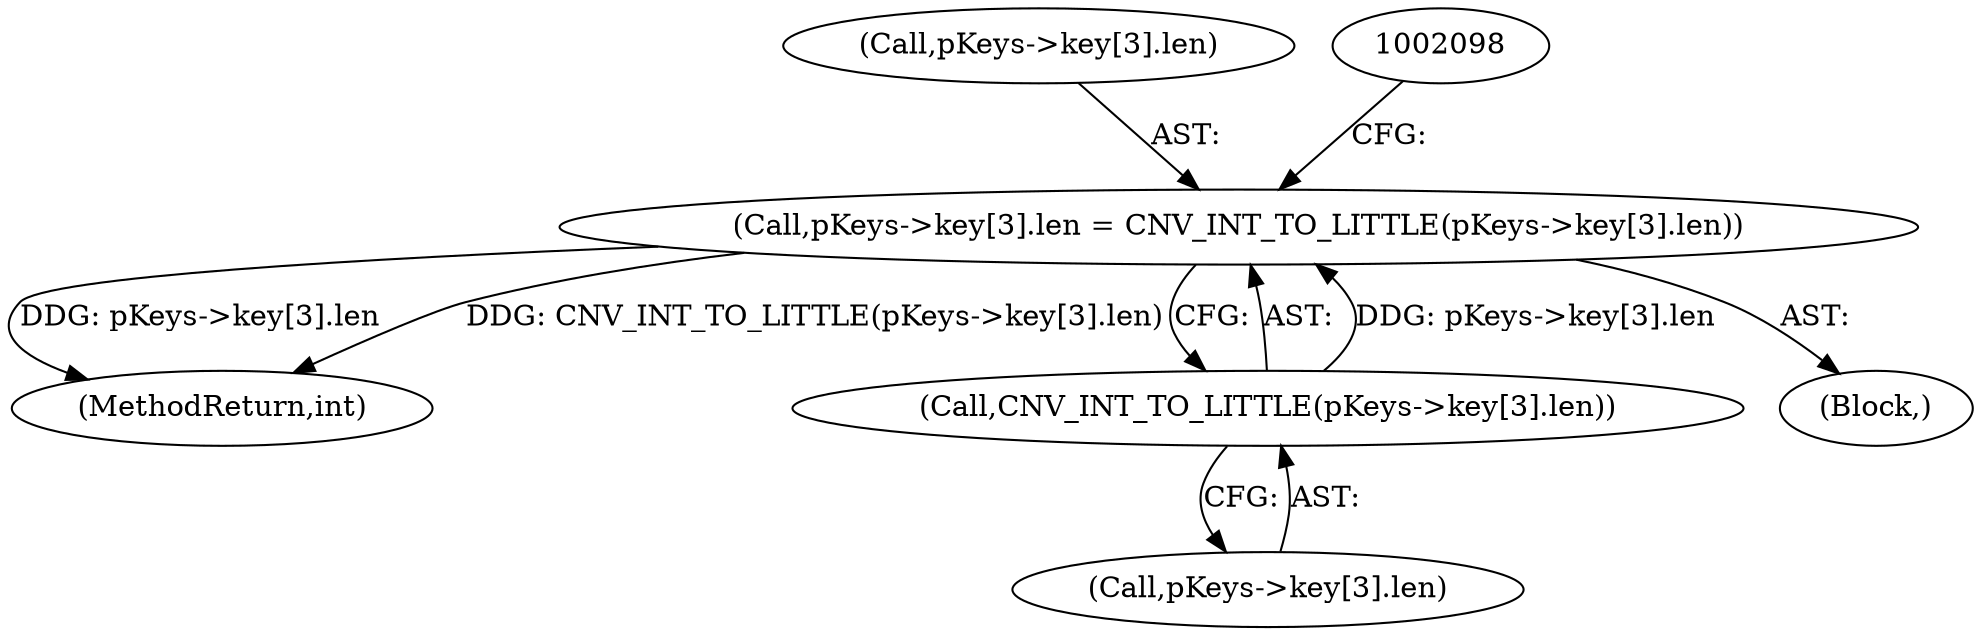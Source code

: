 digraph "0_linux_b5e2f339865fb443107e5b10603e53bbc92dc054_0@array" {
"1002080" [label="(Call,pKeys->key[3].len = CNV_INT_TO_LITTLE(pKeys->key[3].len))"];
"1002088" [label="(Call,CNV_INT_TO_LITTLE(pKeys->key[3].len))"];
"1002520" [label="(MethodReturn,int)"];
"1002080" [label="(Call,pKeys->key[3].len = CNV_INT_TO_LITTLE(pKeys->key[3].len))"];
"1002089" [label="(Call,pKeys->key[3].len)"];
"1002088" [label="(Call,CNV_INT_TO_LITTLE(pKeys->key[3].len))"];
"1002025" [label="(Block,)"];
"1002081" [label="(Call,pKeys->key[3].len)"];
"1002080" -> "1002025"  [label="AST: "];
"1002080" -> "1002088"  [label="CFG: "];
"1002081" -> "1002080"  [label="AST: "];
"1002088" -> "1002080"  [label="AST: "];
"1002098" -> "1002080"  [label="CFG: "];
"1002080" -> "1002520"  [label="DDG: pKeys->key[3].len"];
"1002080" -> "1002520"  [label="DDG: CNV_INT_TO_LITTLE(pKeys->key[3].len)"];
"1002088" -> "1002080"  [label="DDG: pKeys->key[3].len"];
"1002088" -> "1002089"  [label="CFG: "];
"1002089" -> "1002088"  [label="AST: "];
}

